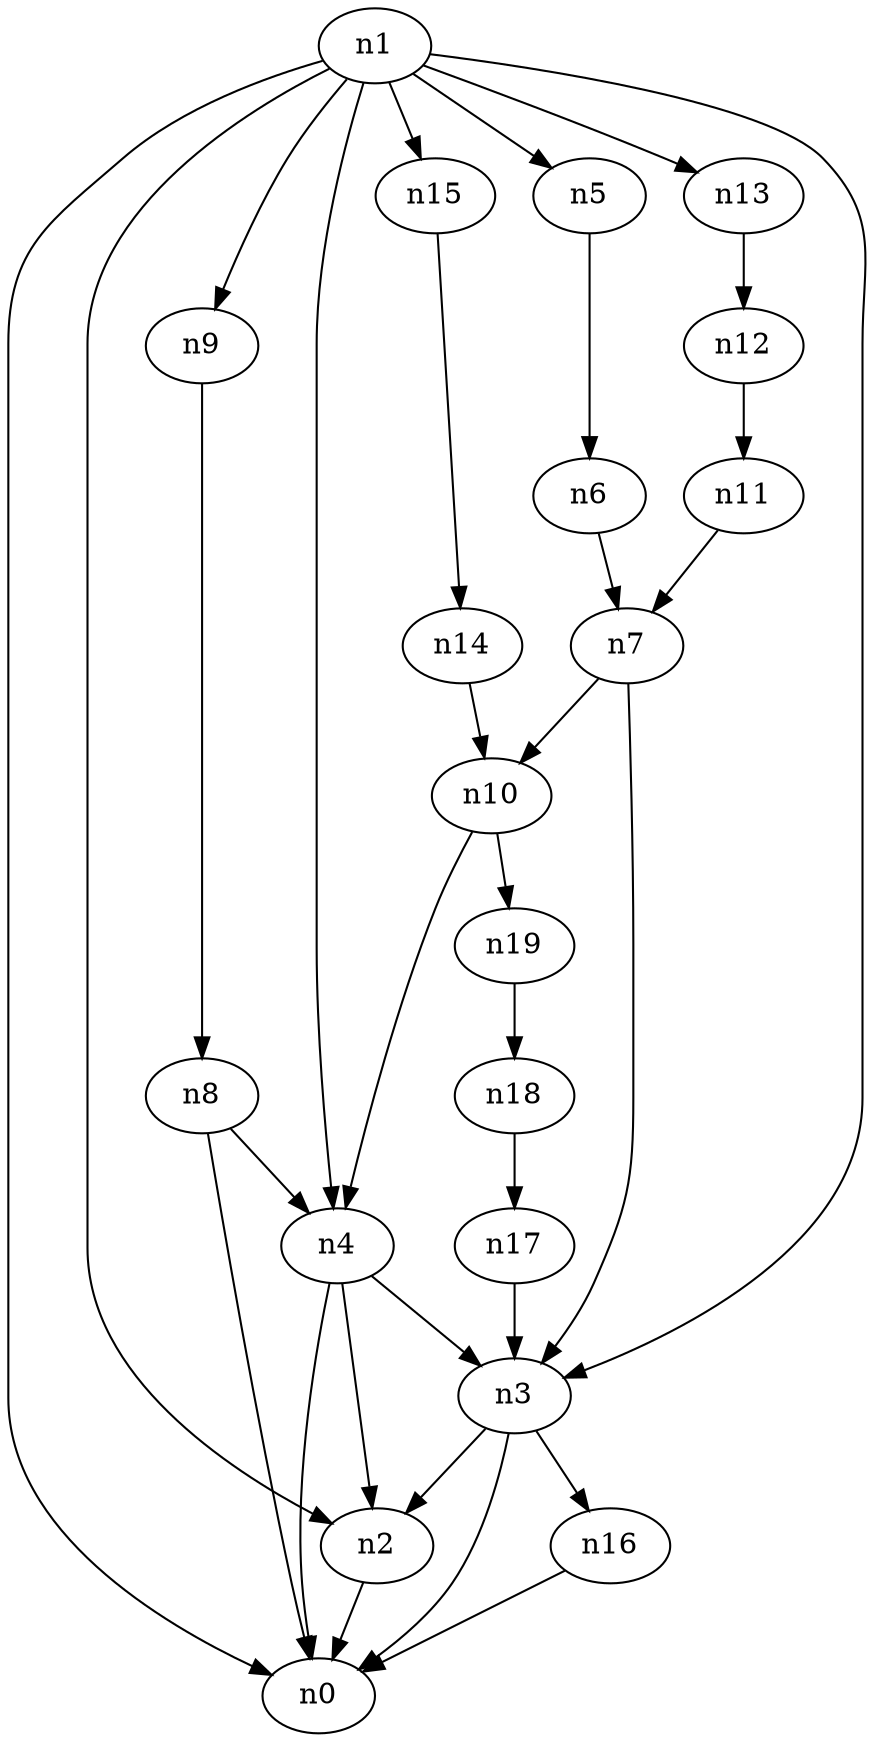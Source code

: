 digraph G {
	n1 -> n0	 [_graphml_id=e0];
	n1 -> n2	 [_graphml_id=e1];
	n1 -> n3	 [_graphml_id=e6];
	n1 -> n4	 [_graphml_id=e9];
	n1 -> n5	 [_graphml_id=e10];
	n1 -> n9	 [_graphml_id=e16];
	n1 -> n13	 [_graphml_id=e23];
	n1 -> n15	 [_graphml_id=e26];
	n2 -> n0	 [_graphml_id=e5];
	n3 -> n0	 [_graphml_id=e8];
	n3 -> n2	 [_graphml_id=e2];
	n3 -> n16	 [_graphml_id=e27];
	n4 -> n0	 [_graphml_id=e4];
	n4 -> n2	 [_graphml_id=e7];
	n4 -> n3	 [_graphml_id=e3];
	n5 -> n6	 [_graphml_id=e11];
	n6 -> n7	 [_graphml_id=e12];
	n7 -> n3	 [_graphml_id=e13];
	n7 -> n10	 [_graphml_id=e17];
	n8 -> n0	 [_graphml_id=e14];
	n8 -> n4	 [_graphml_id=e19];
	n9 -> n8	 [_graphml_id=e15];
	n10 -> n4	 [_graphml_id=e18];
	n10 -> n19	 [_graphml_id=e32];
	n11 -> n7	 [_graphml_id=e20];
	n12 -> n11	 [_graphml_id=e21];
	n13 -> n12	 [_graphml_id=e22];
	n14 -> n10	 [_graphml_id=e24];
	n15 -> n14	 [_graphml_id=e25];
	n16 -> n0	 [_graphml_id=e28];
	n17 -> n3	 [_graphml_id=e29];
	n18 -> n17	 [_graphml_id=e30];
	n19 -> n18	 [_graphml_id=e31];
}
